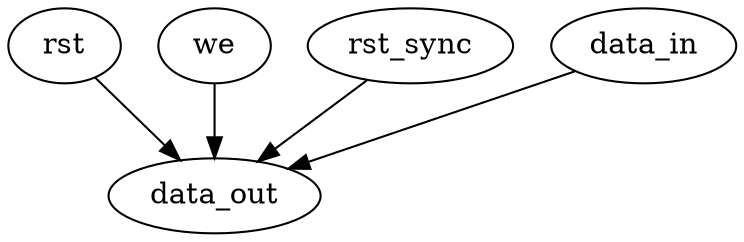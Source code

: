 strict digraph "" {
	rst -> data_out	 [weight=3.0];
	we -> data_out	 [weight=1.0];
	rst_sync -> data_out	 [weight=2.0];
	data_in -> data_out	 [weight=1.0];
}
